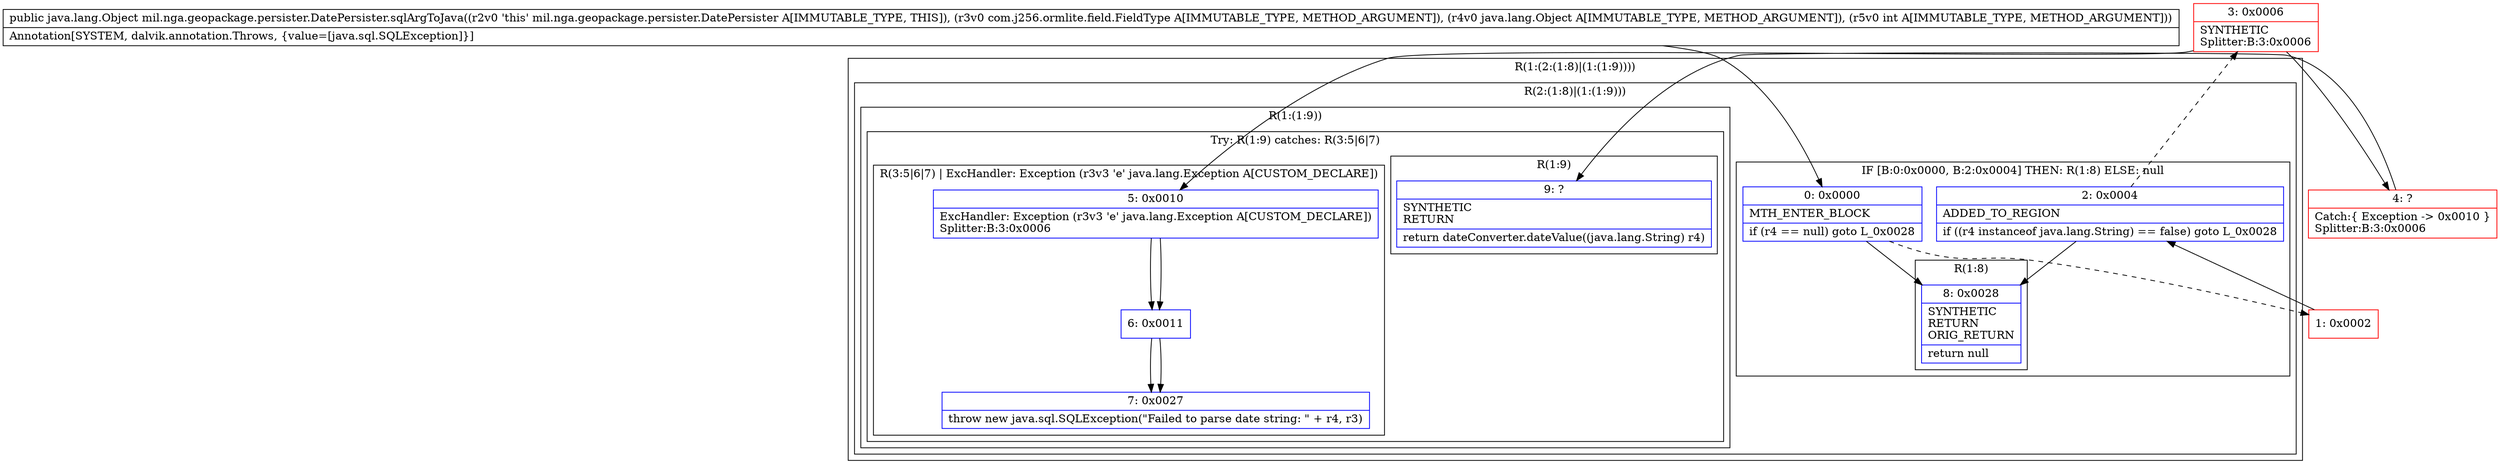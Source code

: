digraph "CFG formil.nga.geopackage.persister.DatePersister.sqlArgToJava(Lcom\/j256\/ormlite\/field\/FieldType;Ljava\/lang\/Object;I)Ljava\/lang\/Object;" {
subgraph cluster_Region_301247625 {
label = "R(1:(2:(1:8)|(1:(1:9))))";
node [shape=record,color=blue];
subgraph cluster_Region_1385580975 {
label = "R(2:(1:8)|(1:(1:9)))";
node [shape=record,color=blue];
subgraph cluster_IfRegion_1110625826 {
label = "IF [B:0:0x0000, B:2:0x0004] THEN: R(1:8) ELSE: null";
node [shape=record,color=blue];
Node_0 [shape=record,label="{0\:\ 0x0000|MTH_ENTER_BLOCK\l|if (r4 == null) goto L_0x0028\l}"];
Node_2 [shape=record,label="{2\:\ 0x0004|ADDED_TO_REGION\l|if ((r4 instanceof java.lang.String) == false) goto L_0x0028\l}"];
subgraph cluster_Region_1712617655 {
label = "R(1:8)";
node [shape=record,color=blue];
Node_8 [shape=record,label="{8\:\ 0x0028|SYNTHETIC\lRETURN\lORIG_RETURN\l|return null\l}"];
}
}
subgraph cluster_Region_1387266072 {
label = "R(1:(1:9))";
node [shape=record,color=blue];
subgraph cluster_TryCatchRegion_848027856 {
label = "Try: R(1:9) catches: R(3:5|6|7)";
node [shape=record,color=blue];
subgraph cluster_Region_1713138557 {
label = "R(1:9)";
node [shape=record,color=blue];
Node_9 [shape=record,label="{9\:\ ?|SYNTHETIC\lRETURN\l|return dateConverter.dateValue((java.lang.String) r4)\l}"];
}
subgraph cluster_Region_587757257 {
label = "R(3:5|6|7) | ExcHandler: Exception (r3v3 'e' java.lang.Exception A[CUSTOM_DECLARE])\l";
node [shape=record,color=blue];
Node_5 [shape=record,label="{5\:\ 0x0010|ExcHandler: Exception (r3v3 'e' java.lang.Exception A[CUSTOM_DECLARE])\lSplitter:B:3:0x0006\l}"];
Node_6 [shape=record,label="{6\:\ 0x0011}"];
Node_7 [shape=record,label="{7\:\ 0x0027|throw new java.sql.SQLException(\"Failed to parse date string: \" + r4, r3)\l}"];
}
}
}
}
}
subgraph cluster_Region_587757257 {
label = "R(3:5|6|7) | ExcHandler: Exception (r3v3 'e' java.lang.Exception A[CUSTOM_DECLARE])\l";
node [shape=record,color=blue];
Node_5 [shape=record,label="{5\:\ 0x0010|ExcHandler: Exception (r3v3 'e' java.lang.Exception A[CUSTOM_DECLARE])\lSplitter:B:3:0x0006\l}"];
Node_6 [shape=record,label="{6\:\ 0x0011}"];
Node_7 [shape=record,label="{7\:\ 0x0027|throw new java.sql.SQLException(\"Failed to parse date string: \" + r4, r3)\l}"];
}
Node_1 [shape=record,color=red,label="{1\:\ 0x0002}"];
Node_3 [shape=record,color=red,label="{3\:\ 0x0006|SYNTHETIC\lSplitter:B:3:0x0006\l}"];
Node_4 [shape=record,color=red,label="{4\:\ ?|Catch:\{ Exception \-\> 0x0010 \}\lSplitter:B:3:0x0006\l}"];
MethodNode[shape=record,label="{public java.lang.Object mil.nga.geopackage.persister.DatePersister.sqlArgToJava((r2v0 'this' mil.nga.geopackage.persister.DatePersister A[IMMUTABLE_TYPE, THIS]), (r3v0 com.j256.ormlite.field.FieldType A[IMMUTABLE_TYPE, METHOD_ARGUMENT]), (r4v0 java.lang.Object A[IMMUTABLE_TYPE, METHOD_ARGUMENT]), (r5v0 int A[IMMUTABLE_TYPE, METHOD_ARGUMENT]))  | Annotation[SYSTEM, dalvik.annotation.Throws, \{value=[java.sql.SQLException]\}]\l}"];
MethodNode -> Node_0;
Node_0 -> Node_1[style=dashed];
Node_0 -> Node_8;
Node_2 -> Node_3[style=dashed];
Node_2 -> Node_8;
Node_5 -> Node_6;
Node_6 -> Node_7;
Node_5 -> Node_6;
Node_6 -> Node_7;
Node_1 -> Node_2;
Node_3 -> Node_4;
Node_3 -> Node_5;
Node_4 -> Node_9;
}

